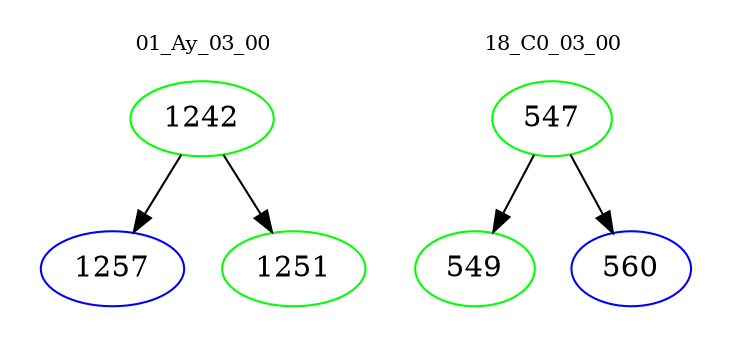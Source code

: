 digraph{
subgraph cluster_0 {
color = white
label = "01_Ay_03_00";
fontsize=10;
T0_1242 [label="1242", color="green"]
T0_1242 -> T0_1257 [color="black"]
T0_1257 [label="1257", color="blue"]
T0_1242 -> T0_1251 [color="black"]
T0_1251 [label="1251", color="green"]
}
subgraph cluster_1 {
color = white
label = "18_C0_03_00";
fontsize=10;
T1_547 [label="547", color="green"]
T1_547 -> T1_549 [color="black"]
T1_549 [label="549", color="green"]
T1_547 -> T1_560 [color="black"]
T1_560 [label="560", color="blue"]
}
}
